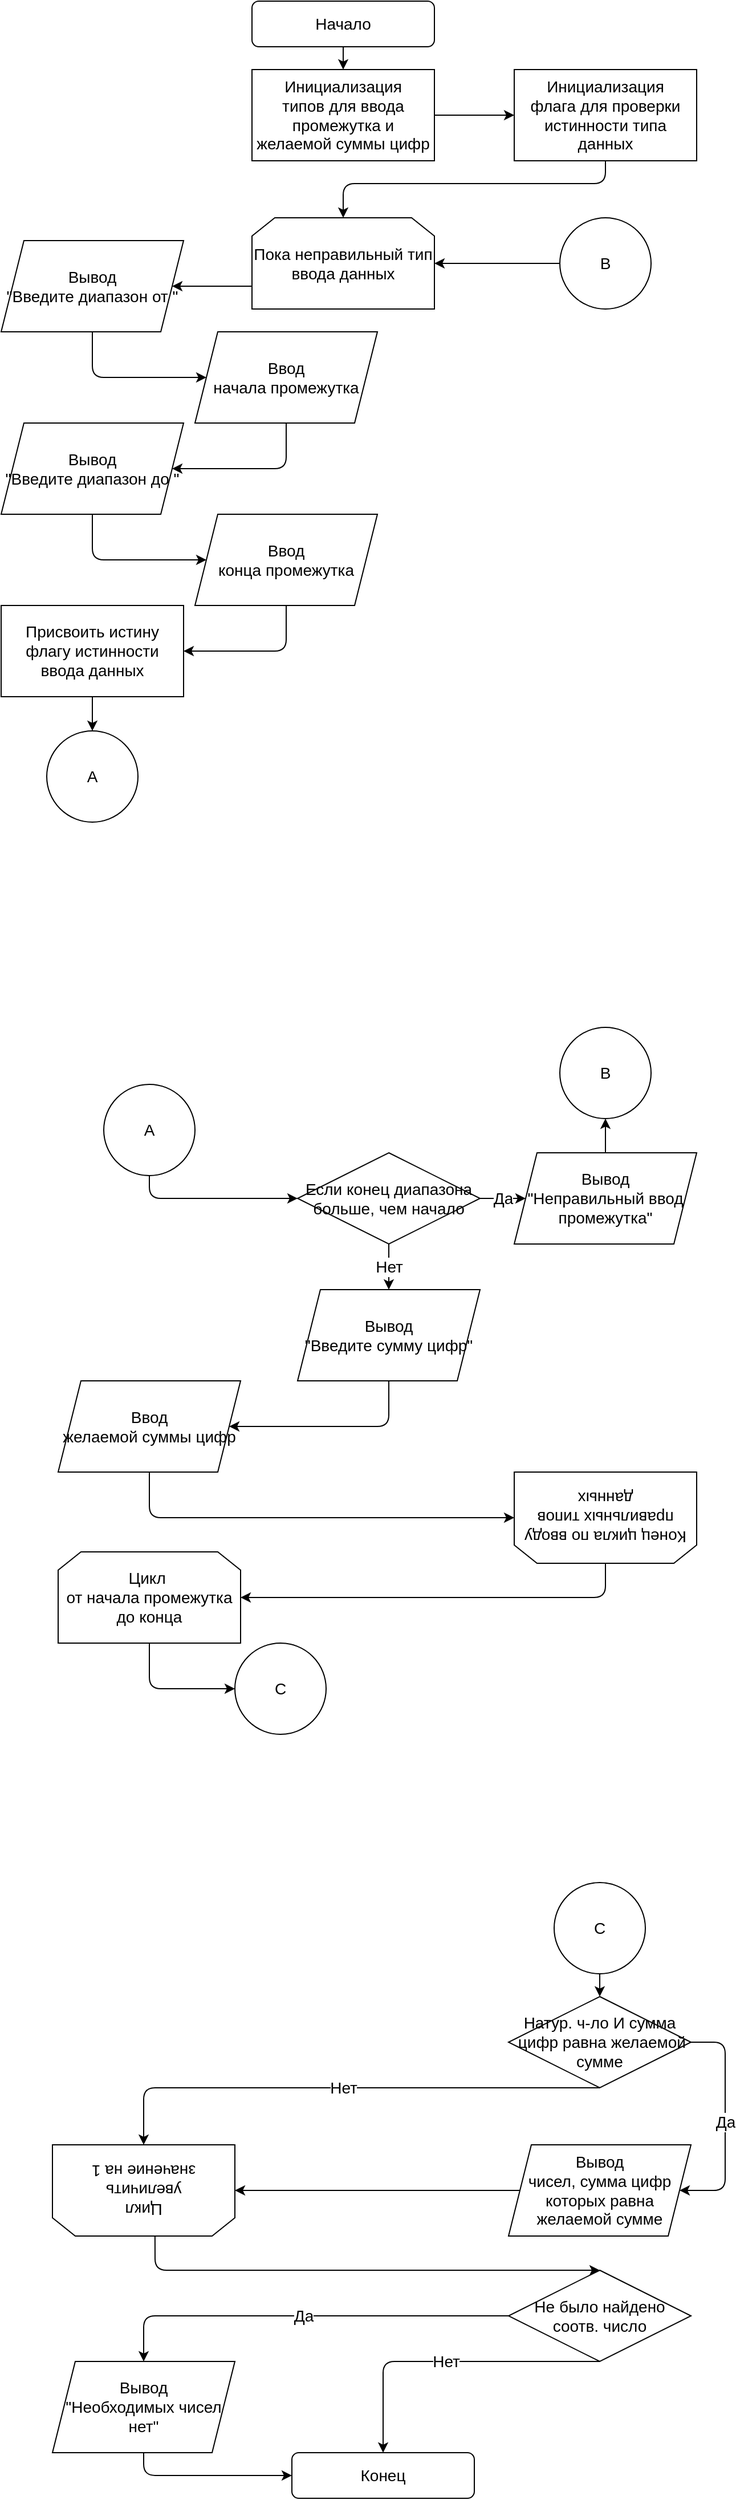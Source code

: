 <mxfile version="14.4.6" type="github">
  <diagram id="j850rsy9zMjjg5aDE9rX" name="Page-1">
    <mxGraphModel dx="1422" dy="794" grid="1" gridSize="10" guides="1" tooltips="1" connect="1" arrows="1" fold="1" page="1" pageScale="1" pageWidth="827" pageHeight="1169" math="0" shadow="0">
      <root>
        <mxCell id="0" />
        <mxCell id="1" parent="0" />
        <mxCell id="yiYiCe4EvvSNOmWsxo8L-3" value="Начало" style="rounded=1;whiteSpace=wrap;html=1;strokeWidth=1;fontSize=14;" parent="1" vertex="1">
          <mxGeometry x="320" y="40" width="160" height="40" as="geometry" />
        </mxCell>
        <mxCell id="yiYiCe4EvvSNOmWsxo8L-4" value="" style="endArrow=classic;html=1;exitX=0.5;exitY=1;exitDx=0;exitDy=0;entryX=0.5;entryY=0;entryDx=0;entryDy=0;strokeWidth=1;fontSize=14;" parent="1" source="yiYiCe4EvvSNOmWsxo8L-3" target="yiYiCe4EvvSNOmWsxo8L-5" edge="1">
          <mxGeometry width="50" height="50" relative="1" as="geometry">
            <mxPoint x="390" y="250" as="sourcePoint" />
            <mxPoint x="400" y="100" as="targetPoint" />
          </mxGeometry>
        </mxCell>
        <mxCell id="yiYiCe4EvvSNOmWsxo8L-5" value="Инициализация&lt;br&gt;типов для ввода промежутка и желаемой суммы цифр" style="rounded=0;whiteSpace=wrap;html=1;strokeWidth=1;fontSize=14;" parent="1" vertex="1">
          <mxGeometry x="320" y="100" width="160" height="80" as="geometry" />
        </mxCell>
        <mxCell id="yiYiCe4EvvSNOmWsxo8L-7" value="" style="endArrow=classic;html=1;exitX=1;exitY=0.5;exitDx=0;exitDy=0;entryX=0;entryY=0.5;entryDx=0;entryDy=0;strokeWidth=1;fontSize=14;" parent="1" source="yiYiCe4EvvSNOmWsxo8L-5" target="yiYiCe4EvvSNOmWsxo8L-9" edge="1">
          <mxGeometry width="50" height="50" relative="1" as="geometry">
            <mxPoint x="390" y="230" as="sourcePoint" />
            <mxPoint x="440" y="230" as="targetPoint" />
          </mxGeometry>
        </mxCell>
        <mxCell id="yiYiCe4EvvSNOmWsxo8L-9" value="Инициализация&lt;br style=&quot;font-size: 14px&quot;&gt;флага для проверки истинности типа данных" style="rounded=0;whiteSpace=wrap;html=1;strokeWidth=1;fontSize=14;" parent="1" vertex="1">
          <mxGeometry x="550" y="100" width="160" height="80" as="geometry" />
        </mxCell>
        <mxCell id="yiYiCe4EvvSNOmWsxo8L-10" value="Пока неправильный тип ввода данных" style="shape=loopLimit;whiteSpace=wrap;html=1;strokeWidth=1;fontSize=14;" parent="1" vertex="1">
          <mxGeometry x="320" y="230" width="160" height="80" as="geometry" />
        </mxCell>
        <mxCell id="yiYiCe4EvvSNOmWsxo8L-11" value="" style="endArrow=classic;html=1;exitX=0.5;exitY=1;exitDx=0;exitDy=0;entryX=0.5;entryY=0;entryDx=0;entryDy=0;strokeWidth=1;fontSize=14;" parent="1" source="yiYiCe4EvvSNOmWsxo8L-9" target="yiYiCe4EvvSNOmWsxo8L-10" edge="1">
          <mxGeometry width="50" height="50" relative="1" as="geometry">
            <mxPoint x="390" y="320" as="sourcePoint" />
            <mxPoint x="610" y="330" as="targetPoint" />
            <Array as="points">
              <mxPoint x="630" y="200" />
              <mxPoint x="400" y="200" />
            </Array>
          </mxGeometry>
        </mxCell>
        <mxCell id="yiYiCe4EvvSNOmWsxo8L-12" value="Вывод&lt;br style=&quot;font-size: 14px;&quot;&gt;&quot;Введите диапазон от &quot;" style="shape=parallelogram;perimeter=parallelogramPerimeter;whiteSpace=wrap;html=1;fixedSize=1;strokeWidth=1;fontSize=14;" parent="1" vertex="1">
          <mxGeometry x="100" y="250" width="160" height="80" as="geometry" />
        </mxCell>
        <mxCell id="yiYiCe4EvvSNOmWsxo8L-14" value="Ввод&lt;br style=&quot;font-size: 14px&quot;&gt;начала промежутка" style="shape=parallelogram;perimeter=parallelogramPerimeter;whiteSpace=wrap;html=1;fixedSize=1;strokeWidth=1;fontSize=14;" parent="1" vertex="1">
          <mxGeometry x="270" y="330" width="160" height="80" as="geometry" />
        </mxCell>
        <mxCell id="yiYiCe4EvvSNOmWsxo8L-15" value="" style="endArrow=classic;html=1;exitX=0.5;exitY=1;exitDx=0;exitDy=0;entryX=0;entryY=0.5;entryDx=0;entryDy=0;strokeWidth=1;fontSize=14;" parent="1" source="yiYiCe4EvvSNOmWsxo8L-12" target="yiYiCe4EvvSNOmWsxo8L-14" edge="1">
          <mxGeometry width="50" height="50" relative="1" as="geometry">
            <mxPoint x="340" y="530" as="sourcePoint" />
            <mxPoint x="390" y="480" as="targetPoint" />
            <Array as="points">
              <mxPoint x="180" y="370" />
            </Array>
          </mxGeometry>
        </mxCell>
        <mxCell id="yiYiCe4EvvSNOmWsxo8L-16" value="Вывод&lt;br style=&quot;font-size: 14px;&quot;&gt;&quot;Введите диапазон до &quot;" style="shape=parallelogram;perimeter=parallelogramPerimeter;whiteSpace=wrap;html=1;fixedSize=1;strokeWidth=1;fontSize=14;" parent="1" vertex="1">
          <mxGeometry x="100" y="410" width="160" height="80" as="geometry" />
        </mxCell>
        <mxCell id="yiYiCe4EvvSNOmWsxo8L-17" value="" style="endArrow=classic;html=1;exitX=0.5;exitY=1;exitDx=0;exitDy=0;entryX=1;entryY=0.5;entryDx=0;entryDy=0;strokeWidth=1;fontSize=14;" parent="1" source="yiYiCe4EvvSNOmWsxo8L-14" target="yiYiCe4EvvSNOmWsxo8L-16" edge="1">
          <mxGeometry width="50" height="50" relative="1" as="geometry">
            <mxPoint x="340" y="530" as="sourcePoint" />
            <mxPoint x="350" y="570" as="targetPoint" />
            <Array as="points">
              <mxPoint x="350" y="450" />
            </Array>
          </mxGeometry>
        </mxCell>
        <mxCell id="yiYiCe4EvvSNOmWsxo8L-18" value="Ввод&lt;br style=&quot;font-size: 14px&quot;&gt;конца промежутка" style="shape=parallelogram;perimeter=parallelogramPerimeter;whiteSpace=wrap;html=1;fixedSize=1;strokeWidth=1;fontSize=14;" parent="1" vertex="1">
          <mxGeometry x="270" y="490" width="160" height="80" as="geometry" />
        </mxCell>
        <mxCell id="yiYiCe4EvvSNOmWsxo8L-19" value="" style="endArrow=classic;html=1;entryX=0;entryY=0.5;entryDx=0;entryDy=0;exitX=0.5;exitY=1;exitDx=0;exitDy=0;strokeWidth=1;fontSize=14;" parent="1" source="yiYiCe4EvvSNOmWsxo8L-16" target="yiYiCe4EvvSNOmWsxo8L-18" edge="1">
          <mxGeometry width="50" height="50" relative="1" as="geometry">
            <mxPoint x="340" y="730" as="sourcePoint" />
            <mxPoint x="390" y="680" as="targetPoint" />
            <Array as="points">
              <mxPoint x="180" y="530" />
            </Array>
          </mxGeometry>
        </mxCell>
        <mxCell id="yiYiCe4EvvSNOmWsxo8L-20" value="Присвоить истину флагу истинности ввода данных" style="rounded=0;whiteSpace=wrap;html=1;strokeWidth=1;fontSize=14;" parent="1" vertex="1">
          <mxGeometry x="100" y="570" width="160" height="80" as="geometry" />
        </mxCell>
        <mxCell id="yiYiCe4EvvSNOmWsxo8L-21" value="" style="endArrow=classic;html=1;exitX=0.5;exitY=1;exitDx=0;exitDy=0;entryX=1;entryY=0.5;entryDx=0;entryDy=0;strokeWidth=1;fontSize=14;" parent="1" source="yiYiCe4EvvSNOmWsxo8L-18" target="yiYiCe4EvvSNOmWsxo8L-20" edge="1">
          <mxGeometry width="50" height="50" relative="1" as="geometry">
            <mxPoint x="340" y="810" as="sourcePoint" />
            <mxPoint x="390" y="760" as="targetPoint" />
            <Array as="points">
              <mxPoint x="350" y="610" />
            </Array>
          </mxGeometry>
        </mxCell>
        <mxCell id="yiYiCe4EvvSNOmWsxo8L-22" value="Если конец диапазона больше, чем начало" style="rhombus;whiteSpace=wrap;html=1;strokeWidth=1;fontSize=14;" parent="1" vertex="1">
          <mxGeometry x="360" y="1050" width="160" height="80" as="geometry" />
        </mxCell>
        <mxCell id="yiYiCe4EvvSNOmWsxo8L-23" value="" style="endArrow=classic;html=1;exitX=0.5;exitY=1;exitDx=0;exitDy=0;entryX=0;entryY=0.5;entryDx=0;entryDy=0;strokeWidth=1;fontSize=14;" parent="1" source="TzRiDZTqgSpi_4eekQt0-5" target="yiYiCe4EvvSNOmWsxo8L-22" edge="1">
          <mxGeometry width="50" height="50" relative="1" as="geometry">
            <mxPoint x="230" y="1050" as="sourcePoint" />
            <mxPoint x="440" y="1440" as="targetPoint" />
            <Array as="points">
              <mxPoint x="230" y="1090" />
            </Array>
          </mxGeometry>
        </mxCell>
        <mxCell id="yiYiCe4EvvSNOmWsxo8L-26" value="Да" style="endArrow=classic;html=1;exitX=1;exitY=0.5;exitDx=0;exitDy=0;strokeWidth=1;fontSize=14;" parent="1" source="yiYiCe4EvvSNOmWsxo8L-22" target="yiYiCe4EvvSNOmWsxo8L-27" edge="1">
          <mxGeometry width="50" height="50" relative="1" as="geometry">
            <mxPoint x="390" y="1390" as="sourcePoint" />
            <mxPoint x="530" y="1290" as="targetPoint" />
          </mxGeometry>
        </mxCell>
        <mxCell id="yiYiCe4EvvSNOmWsxo8L-27" value="Вывод&lt;br style=&quot;font-size: 14px;&quot;&gt;&quot;Неправильный ввод промежутка&quot;" style="shape=parallelogram;perimeter=parallelogramPerimeter;whiteSpace=wrap;html=1;fixedSize=1;strokeWidth=1;fontSize=14;" parent="1" vertex="1">
          <mxGeometry x="550" y="1050" width="160" height="80" as="geometry" />
        </mxCell>
        <mxCell id="yiYiCe4EvvSNOmWsxo8L-30" value="" style="endArrow=classic;html=1;exitX=0.5;exitY=0;exitDx=0;exitDy=0;strokeWidth=1;fontSize=14;entryX=0.5;entryY=1;entryDx=0;entryDy=0;" parent="1" source="yiYiCe4EvvSNOmWsxo8L-27" target="TzRiDZTqgSpi_4eekQt0-6" edge="1">
          <mxGeometry width="50" height="50" relative="1" as="geometry">
            <mxPoint x="440" y="1040" as="sourcePoint" />
            <mxPoint x="610" y="980" as="targetPoint" />
            <Array as="points" />
          </mxGeometry>
        </mxCell>
        <mxCell id="yiYiCe4EvvSNOmWsxo8L-31" value="Нет" style="endArrow=classic;html=1;exitX=0.5;exitY=1;exitDx=0;exitDy=0;entryX=0.5;entryY=0;entryDx=0;entryDy=0;strokeWidth=1;fontSize=14;" parent="1" source="yiYiCe4EvvSNOmWsxo8L-22" target="yiYiCe4EvvSNOmWsxo8L-33" edge="1">
          <mxGeometry relative="1" as="geometry">
            <mxPoint x="450" y="1280" as="sourcePoint" />
            <mxPoint x="400" y="1380" as="targetPoint" />
          </mxGeometry>
        </mxCell>
        <mxCell id="yiYiCe4EvvSNOmWsxo8L-33" value="Вывод&lt;br style=&quot;font-size: 14px;&quot;&gt;&quot;Введите сумму цифр&quot;" style="shape=parallelogram;perimeter=parallelogramPerimeter;whiteSpace=wrap;html=1;fixedSize=1;strokeWidth=1;fontSize=14;" parent="1" vertex="1">
          <mxGeometry x="360" y="1170" width="160" height="80" as="geometry" />
        </mxCell>
        <mxCell id="yiYiCe4EvvSNOmWsxo8L-35" value="Ввод&lt;br style=&quot;font-size: 14px&quot;&gt;желаемой суммы цифр" style="shape=parallelogram;perimeter=parallelogramPerimeter;whiteSpace=wrap;html=1;fixedSize=1;strokeWidth=1;fontSize=14;" parent="1" vertex="1">
          <mxGeometry x="150" y="1250" width="160" height="80" as="geometry" />
        </mxCell>
        <mxCell id="yiYiCe4EvvSNOmWsxo8L-36" value="" style="endArrow=classic;html=1;exitX=0.5;exitY=1;exitDx=0;exitDy=0;entryX=1;entryY=0.5;entryDx=0;entryDy=0;strokeWidth=1;fontSize=14;" parent="1" source="yiYiCe4EvvSNOmWsxo8L-33" target="yiYiCe4EvvSNOmWsxo8L-35" edge="1">
          <mxGeometry width="50" height="50" relative="1" as="geometry">
            <mxPoint x="470" y="1570" as="sourcePoint" />
            <mxPoint x="520" y="1520" as="targetPoint" />
            <Array as="points">
              <mxPoint x="440" y="1290" />
            </Array>
          </mxGeometry>
        </mxCell>
        <mxCell id="yiYiCe4EvvSNOmWsxo8L-37" value="Конец цикла по вводу правильных типов данных" style="shape=loopLimit;whiteSpace=wrap;html=1;rotation=-180;strokeWidth=1;fontSize=14;" parent="1" vertex="1">
          <mxGeometry x="550" y="1330" width="160" height="80" as="geometry" />
        </mxCell>
        <mxCell id="yiYiCe4EvvSNOmWsxo8L-38" value="" style="endArrow=classic;html=1;exitX=0.5;exitY=1;exitDx=0;exitDy=0;entryX=1;entryY=0.5;entryDx=0;entryDy=0;strokeWidth=1;fontSize=14;" parent="1" source="yiYiCe4EvvSNOmWsxo8L-35" target="yiYiCe4EvvSNOmWsxo8L-37" edge="1">
          <mxGeometry width="50" height="50" relative="1" as="geometry">
            <mxPoint x="470" y="1470" as="sourcePoint" />
            <mxPoint x="520" y="1420" as="targetPoint" />
            <Array as="points">
              <mxPoint x="230" y="1370" />
            </Array>
          </mxGeometry>
        </mxCell>
        <mxCell id="yiYiCe4EvvSNOmWsxo8L-40" value="" style="endArrow=classic;html=1;exitX=0.5;exitY=0;exitDx=0;exitDy=0;entryX=1;entryY=0.5;entryDx=0;entryDy=0;strokeWidth=1;fontSize=14;" parent="1" source="yiYiCe4EvvSNOmWsxo8L-37" target="yiYiCe4EvvSNOmWsxo8L-44" edge="1">
          <mxGeometry width="50" height="50" relative="1" as="geometry">
            <mxPoint x="470" y="1770" as="sourcePoint" />
            <mxPoint x="400" y="1800" as="targetPoint" />
            <Array as="points">
              <mxPoint x="630" y="1440" />
            </Array>
          </mxGeometry>
        </mxCell>
        <mxCell id="yiYiCe4EvvSNOmWsxo8L-44" value="Цикл&amp;nbsp;&lt;br style=&quot;font-size: 14px&quot;&gt;от начала промежутка до конца" style="shape=loopLimit;whiteSpace=wrap;html=1;strokeWidth=1;fontSize=14;" parent="1" vertex="1">
          <mxGeometry x="150" y="1400" width="160" height="80" as="geometry" />
        </mxCell>
        <mxCell id="yiYiCe4EvvSNOmWsxo8L-45" value="" style="endArrow=classic;html=1;exitX=0.5;exitY=1;exitDx=0;exitDy=0;strokeWidth=1;fontSize=14;entryX=0;entryY=0.5;entryDx=0;entryDy=0;" parent="1" source="yiYiCe4EvvSNOmWsxo8L-44" target="TzRiDZTqgSpi_4eekQt0-9" edge="1">
          <mxGeometry width="50" height="50" relative="1" as="geometry">
            <mxPoint x="500" y="1890" as="sourcePoint" />
            <mxPoint x="320" y="1520" as="targetPoint" />
            <Array as="points">
              <mxPoint x="230" y="1520" />
            </Array>
          </mxGeometry>
        </mxCell>
        <mxCell id="yiYiCe4EvvSNOmWsxo8L-46" value="Натур. ч-ло И сумма&lt;br style=&quot;font-size: 14px&quot;&gt;&amp;nbsp;цифр равна желаемой сумме" style="rhombus;whiteSpace=wrap;html=1;strokeWidth=1;fontSize=14;" parent="1" vertex="1">
          <mxGeometry x="545" y="1790" width="160" height="80" as="geometry" />
        </mxCell>
        <mxCell id="yiYiCe4EvvSNOmWsxo8L-47" value="Да" style="endArrow=classic;html=1;exitX=1;exitY=0.5;exitDx=0;exitDy=0;entryX=1;entryY=0.5;entryDx=0;entryDy=0;strokeWidth=1;fontSize=14;" parent="1" source="yiYiCe4EvvSNOmWsxo8L-46" target="yiYiCe4EvvSNOmWsxo8L-56" edge="1">
          <mxGeometry width="50" height="50" relative="1" as="geometry">
            <mxPoint x="495" y="2190" as="sourcePoint" />
            <mxPoint x="715" y="2040" as="targetPoint" />
            <Array as="points">
              <mxPoint x="735" y="1830" />
              <mxPoint x="735" y="1960" />
            </Array>
          </mxGeometry>
        </mxCell>
        <mxCell id="yiYiCe4EvvSNOmWsxo8L-49" value="Цикл&lt;br style=&quot;font-size: 14px&quot;&gt;увеличить &lt;br style=&quot;font-size: 14px&quot;&gt;значение на 1" style="shape=loopLimit;whiteSpace=wrap;html=1;rotation=-180;strokeWidth=1;fontSize=14;" parent="1" vertex="1">
          <mxGeometry x="145" y="1920" width="160" height="80" as="geometry" />
        </mxCell>
        <mxCell id="yiYiCe4EvvSNOmWsxo8L-50" value="Не было найдено соотв. число" style="rhombus;whiteSpace=wrap;html=1;strokeWidth=1;fontSize=14;" parent="1" vertex="1">
          <mxGeometry x="545" y="2030" width="160" height="80" as="geometry" />
        </mxCell>
        <mxCell id="yiYiCe4EvvSNOmWsxo8L-51" value="" style="endArrow=classic;html=1;exitX=0.438;exitY=0;exitDx=0;exitDy=0;exitPerimeter=0;entryX=0.5;entryY=0;entryDx=0;entryDy=0;strokeWidth=1;fontSize=14;" parent="1" source="yiYiCe4EvvSNOmWsxo8L-49" target="yiYiCe4EvvSNOmWsxo8L-50" edge="1">
          <mxGeometry width="50" height="50" relative="1" as="geometry">
            <mxPoint x="495" y="2270" as="sourcePoint" />
            <mxPoint x="545" y="2220" as="targetPoint" />
            <Array as="points">
              <mxPoint x="235" y="2030" />
            </Array>
          </mxGeometry>
        </mxCell>
        <mxCell id="yiYiCe4EvvSNOmWsxo8L-52" value="Вывод&lt;br style=&quot;font-size: 14px;&quot;&gt;&quot;Необходимых чисел нет&quot;" style="shape=parallelogram;perimeter=parallelogramPerimeter;whiteSpace=wrap;html=1;fixedSize=1;strokeWidth=1;fontSize=14;" parent="1" vertex="1">
          <mxGeometry x="145" y="2110" width="160" height="80" as="geometry" />
        </mxCell>
        <mxCell id="yiYiCe4EvvSNOmWsxo8L-53" value="Да" style="endArrow=classic;html=1;exitX=0;exitY=0.5;exitDx=0;exitDy=0;entryX=0.5;entryY=0;entryDx=0;entryDy=0;strokeWidth=1;fontSize=14;" parent="1" source="yiYiCe4EvvSNOmWsxo8L-50" target="yiYiCe4EvvSNOmWsxo8L-52" edge="1">
          <mxGeometry width="50" height="50" relative="1" as="geometry">
            <mxPoint x="495" y="2360" as="sourcePoint" />
            <mxPoint x="545" y="2310" as="targetPoint" />
            <Array as="points">
              <mxPoint x="225" y="2070" />
            </Array>
          </mxGeometry>
        </mxCell>
        <mxCell id="yiYiCe4EvvSNOmWsxo8L-54" value="Конец" style="rounded=1;whiteSpace=wrap;html=1;strokeWidth=1;fontSize=14;" parent="1" vertex="1">
          <mxGeometry x="355" y="2190" width="160" height="40" as="geometry" />
        </mxCell>
        <mxCell id="yiYiCe4EvvSNOmWsxo8L-55" value="" style="endArrow=classic;html=1;exitX=0.5;exitY=1;exitDx=0;exitDy=0;entryX=0;entryY=0.5;entryDx=0;entryDy=0;strokeWidth=1;fontSize=14;" parent="1" source="yiYiCe4EvvSNOmWsxo8L-52" target="yiYiCe4EvvSNOmWsxo8L-54" edge="1">
          <mxGeometry width="50" height="50" relative="1" as="geometry">
            <mxPoint x="495" y="2560" as="sourcePoint" />
            <mxPoint x="545" y="2510" as="targetPoint" />
            <Array as="points">
              <mxPoint x="225" y="2210" />
            </Array>
          </mxGeometry>
        </mxCell>
        <mxCell id="yiYiCe4EvvSNOmWsxo8L-56" value="Вывод&lt;br style=&quot;font-size: 14px&quot;&gt;чисел, сумма цифр которых равна желаемой сумме" style="shape=parallelogram;perimeter=parallelogramPerimeter;whiteSpace=wrap;html=1;fixedSize=1;strokeWidth=1;fontSize=14;" parent="1" vertex="1">
          <mxGeometry x="545" y="1920" width="160" height="80" as="geometry" />
        </mxCell>
        <mxCell id="yiYiCe4EvvSNOmWsxo8L-57" value="Нет" style="endArrow=classic;html=1;exitX=0.5;exitY=1;exitDx=0;exitDy=0;entryX=0.5;entryY=1;entryDx=0;entryDy=0;strokeWidth=1;fontSize=14;" parent="1" source="yiYiCe4EvvSNOmWsxo8L-46" target="yiYiCe4EvvSNOmWsxo8L-49" edge="1">
          <mxGeometry width="50" height="50" relative="1" as="geometry">
            <mxPoint x="505" y="1980" as="sourcePoint" />
            <mxPoint x="555" y="1930" as="targetPoint" />
            <Array as="points">
              <mxPoint x="225" y="1870" />
            </Array>
          </mxGeometry>
        </mxCell>
        <mxCell id="yiYiCe4EvvSNOmWsxo8L-58" value="" style="endArrow=classic;html=1;exitX=0;exitY=0.5;exitDx=0;exitDy=0;entryX=0;entryY=0.5;entryDx=0;entryDy=0;strokeWidth=1;fontSize=14;" parent="1" source="yiYiCe4EvvSNOmWsxo8L-56" target="yiYiCe4EvvSNOmWsxo8L-49" edge="1">
          <mxGeometry width="50" height="50" relative="1" as="geometry">
            <mxPoint x="505" y="1980" as="sourcePoint" />
            <mxPoint x="555" y="1930" as="targetPoint" />
          </mxGeometry>
        </mxCell>
        <mxCell id="yiYiCe4EvvSNOmWsxo8L-59" value="Нет" style="endArrow=classic;html=1;exitX=0.5;exitY=1;exitDx=0;exitDy=0;entryX=0.5;entryY=0;entryDx=0;entryDy=0;strokeWidth=1;fontSize=14;" parent="1" source="yiYiCe4EvvSNOmWsxo8L-50" target="yiYiCe4EvvSNOmWsxo8L-54" edge="1">
          <mxGeometry width="50" height="50" relative="1" as="geometry">
            <mxPoint x="505" y="2280" as="sourcePoint" />
            <mxPoint x="535" y="2120" as="targetPoint" />
            <Array as="points">
              <mxPoint x="435" y="2110" />
            </Array>
          </mxGeometry>
        </mxCell>
        <mxCell id="TzRiDZTqgSpi_4eekQt0-3" value="A" style="ellipse;whiteSpace=wrap;html=1;strokeWidth=1;fontSize=14;" vertex="1" parent="1">
          <mxGeometry x="140" y="680" width="80" height="80" as="geometry" />
        </mxCell>
        <mxCell id="TzRiDZTqgSpi_4eekQt0-4" value="" style="endArrow=classic;html=1;strokeWidth=1;fontSize=14;exitX=0.5;exitY=1;exitDx=0;exitDy=0;entryX=0.5;entryY=0;entryDx=0;entryDy=0;" edge="1" parent="1" source="yiYiCe4EvvSNOmWsxo8L-20" target="TzRiDZTqgSpi_4eekQt0-3">
          <mxGeometry width="50" height="50" relative="1" as="geometry">
            <mxPoint x="340" y="840" as="sourcePoint" />
            <mxPoint x="390" y="790" as="targetPoint" />
          </mxGeometry>
        </mxCell>
        <mxCell id="TzRiDZTqgSpi_4eekQt0-5" value="A" style="ellipse;whiteSpace=wrap;html=1;strokeWidth=1;fontSize=14;" vertex="1" parent="1">
          <mxGeometry x="190" y="990" width="80" height="80" as="geometry" />
        </mxCell>
        <mxCell id="TzRiDZTqgSpi_4eekQt0-6" value="B" style="ellipse;whiteSpace=wrap;html=1;strokeWidth=1;fontSize=14;" vertex="1" parent="1">
          <mxGeometry x="590" y="940" width="80" height="80" as="geometry" />
        </mxCell>
        <mxCell id="TzRiDZTqgSpi_4eekQt0-7" value="B" style="ellipse;whiteSpace=wrap;html=1;strokeWidth=1;fontSize=14;" vertex="1" parent="1">
          <mxGeometry x="590" y="230" width="80" height="80" as="geometry" />
        </mxCell>
        <mxCell id="TzRiDZTqgSpi_4eekQt0-8" value="" style="endArrow=classic;html=1;strokeWidth=1;fontSize=14;exitX=0;exitY=0.5;exitDx=0;exitDy=0;entryX=1;entryY=0.5;entryDx=0;entryDy=0;" edge="1" parent="1" source="TzRiDZTqgSpi_4eekQt0-7" target="yiYiCe4EvvSNOmWsxo8L-10">
          <mxGeometry width="50" height="50" relative="1" as="geometry">
            <mxPoint x="390" y="450" as="sourcePoint" />
            <mxPoint x="440" y="400" as="targetPoint" />
          </mxGeometry>
        </mxCell>
        <mxCell id="TzRiDZTqgSpi_4eekQt0-9" value="C" style="ellipse;whiteSpace=wrap;html=1;strokeWidth=1;fontSize=14;" vertex="1" parent="1">
          <mxGeometry x="305" y="1480" width="80" height="80" as="geometry" />
        </mxCell>
        <mxCell id="TzRiDZTqgSpi_4eekQt0-10" value="C" style="ellipse;whiteSpace=wrap;html=1;strokeWidth=1;fontSize=14;" vertex="1" parent="1">
          <mxGeometry x="585" y="1690" width="80" height="80" as="geometry" />
        </mxCell>
        <mxCell id="TzRiDZTqgSpi_4eekQt0-11" value="" style="endArrow=classic;html=1;strokeWidth=1;fontSize=14;exitX=0.5;exitY=1;exitDx=0;exitDy=0;entryX=0.5;entryY=0;entryDx=0;entryDy=0;" edge="1" parent="1" source="TzRiDZTqgSpi_4eekQt0-10" target="yiYiCe4EvvSNOmWsxo8L-46">
          <mxGeometry width="50" height="50" relative="1" as="geometry">
            <mxPoint x="390" y="1690" as="sourcePoint" />
            <mxPoint x="440" y="1640" as="targetPoint" />
          </mxGeometry>
        </mxCell>
        <mxCell id="TzRiDZTqgSpi_4eekQt0-12" value="" style="endArrow=classic;html=1;strokeWidth=1;fontSize=14;exitX=0;exitY=0.75;exitDx=0;exitDy=0;entryX=1;entryY=0.5;entryDx=0;entryDy=0;" edge="1" parent="1" source="yiYiCe4EvvSNOmWsxo8L-10" target="yiYiCe4EvvSNOmWsxo8L-12">
          <mxGeometry width="50" height="50" relative="1" as="geometry">
            <mxPoint x="390" y="510" as="sourcePoint" />
            <mxPoint x="440" y="460" as="targetPoint" />
          </mxGeometry>
        </mxCell>
      </root>
    </mxGraphModel>
  </diagram>
</mxfile>
